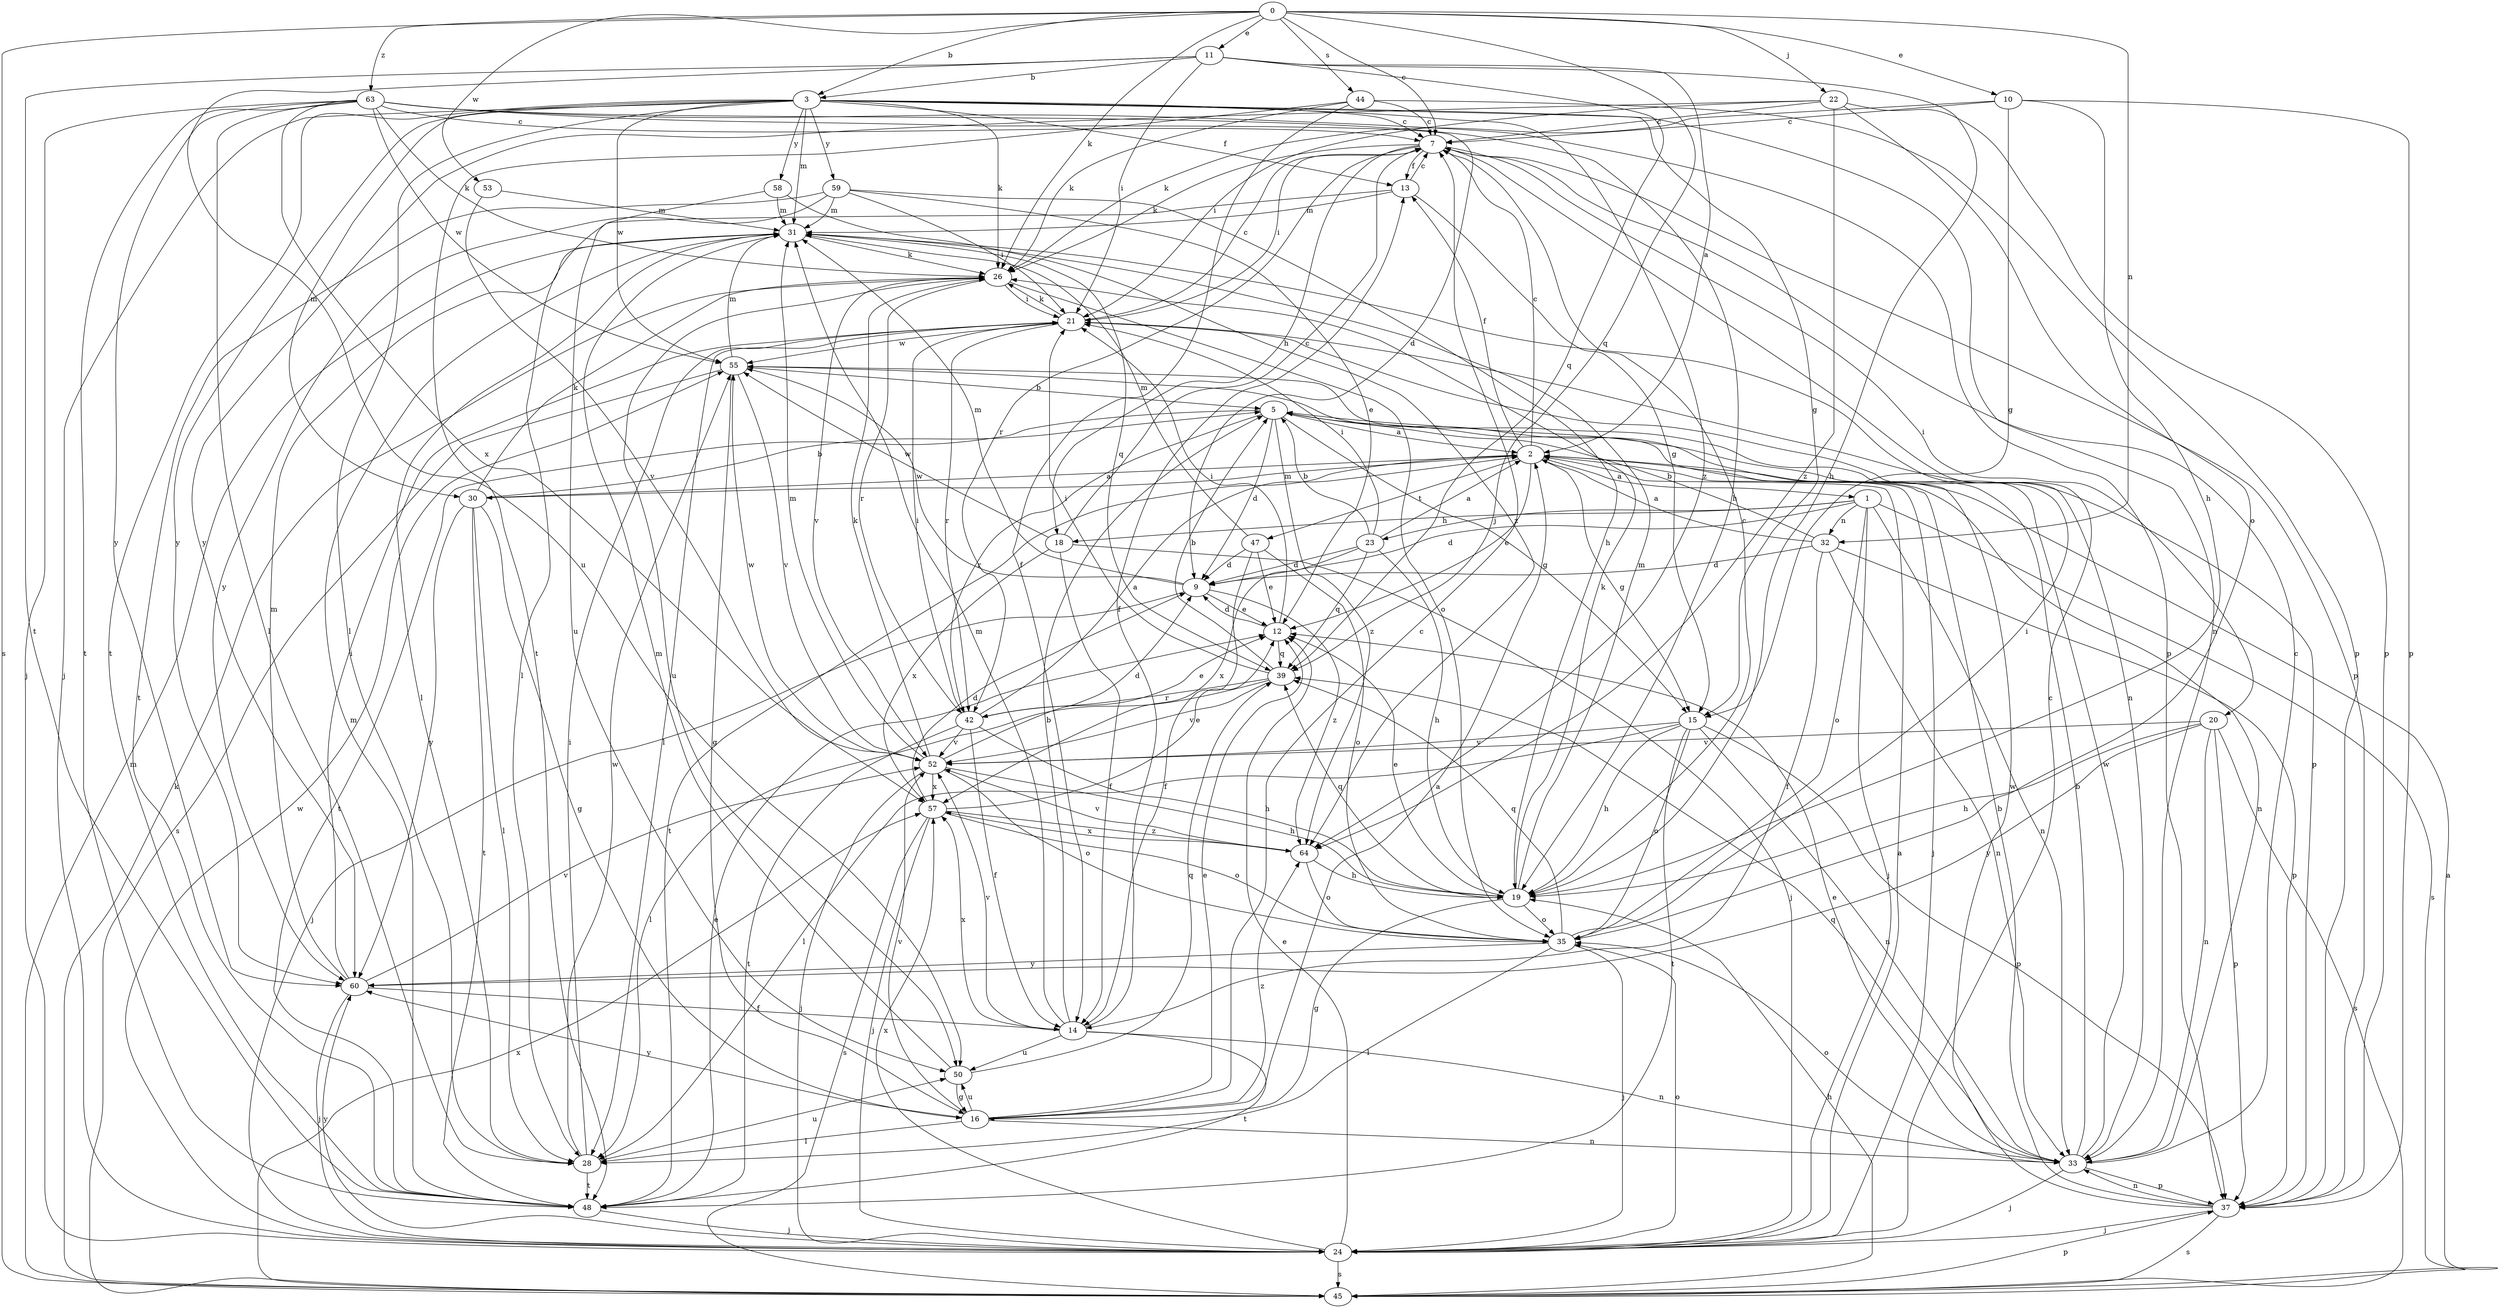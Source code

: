 strict digraph  {
0;
1;
2;
3;
5;
7;
9;
10;
11;
12;
13;
14;
15;
16;
18;
19;
20;
21;
22;
23;
24;
26;
28;
30;
31;
32;
33;
35;
37;
39;
42;
44;
45;
47;
48;
50;
52;
53;
55;
57;
58;
59;
60;
63;
64;
0 -> 3  [label=b];
0 -> 7  [label=c];
0 -> 10  [label=e];
0 -> 11  [label=e];
0 -> 22  [label=j];
0 -> 26  [label=k];
0 -> 32  [label=n];
0 -> 39  [label=q];
0 -> 44  [label=s];
0 -> 45  [label=s];
0 -> 53  [label=w];
0 -> 63  [label=z];
1 -> 9  [label=d];
1 -> 18  [label=h];
1 -> 23  [label=j];
1 -> 24  [label=j];
1 -> 32  [label=n];
1 -> 33  [label=n];
1 -> 35  [label=o];
1 -> 45  [label=s];
2 -> 1  [label=a];
2 -> 7  [label=c];
2 -> 12  [label=e];
2 -> 13  [label=f];
2 -> 15  [label=g];
2 -> 24  [label=j];
2 -> 30  [label=m];
2 -> 33  [label=n];
2 -> 47  [label=t];
2 -> 48  [label=t];
3 -> 7  [label=c];
3 -> 13  [label=f];
3 -> 15  [label=g];
3 -> 24  [label=j];
3 -> 26  [label=k];
3 -> 28  [label=l];
3 -> 30  [label=m];
3 -> 31  [label=m];
3 -> 33  [label=n];
3 -> 48  [label=t];
3 -> 55  [label=w];
3 -> 58  [label=y];
3 -> 59  [label=y];
3 -> 60  [label=y];
3 -> 64  [label=z];
5 -> 2  [label=a];
5 -> 9  [label=d];
5 -> 15  [label=g];
5 -> 42  [label=r];
5 -> 48  [label=t];
5 -> 64  [label=z];
7 -> 13  [label=f];
7 -> 18  [label=h];
7 -> 20  [label=i];
7 -> 21  [label=i];
7 -> 26  [label=k];
7 -> 37  [label=p];
7 -> 42  [label=r];
9 -> 12  [label=e];
9 -> 24  [label=j];
9 -> 31  [label=m];
9 -> 55  [label=w];
9 -> 64  [label=z];
10 -> 7  [label=c];
10 -> 15  [label=g];
10 -> 19  [label=h];
10 -> 26  [label=k];
10 -> 37  [label=p];
11 -> 2  [label=a];
11 -> 3  [label=b];
11 -> 19  [label=h];
11 -> 21  [label=i];
11 -> 39  [label=q];
11 -> 48  [label=t];
11 -> 50  [label=u];
12 -> 9  [label=d];
12 -> 21  [label=i];
12 -> 39  [label=q];
13 -> 7  [label=c];
13 -> 15  [label=g];
13 -> 28  [label=l];
13 -> 31  [label=m];
14 -> 5  [label=b];
14 -> 13  [label=f];
14 -> 31  [label=m];
14 -> 33  [label=n];
14 -> 48  [label=t];
14 -> 50  [label=u];
14 -> 52  [label=v];
14 -> 57  [label=x];
15 -> 19  [label=h];
15 -> 28  [label=l];
15 -> 33  [label=n];
15 -> 35  [label=o];
15 -> 37  [label=p];
15 -> 48  [label=t];
15 -> 52  [label=v];
16 -> 2  [label=a];
16 -> 7  [label=c];
16 -> 12  [label=e];
16 -> 28  [label=l];
16 -> 33  [label=n];
16 -> 50  [label=u];
16 -> 52  [label=v];
16 -> 60  [label=y];
16 -> 64  [label=z];
18 -> 7  [label=c];
18 -> 14  [label=f];
18 -> 24  [label=j];
18 -> 55  [label=w];
18 -> 57  [label=x];
19 -> 7  [label=c];
19 -> 12  [label=e];
19 -> 16  [label=g];
19 -> 26  [label=k];
19 -> 31  [label=m];
19 -> 35  [label=o];
19 -> 39  [label=q];
20 -> 19  [label=h];
20 -> 33  [label=n];
20 -> 37  [label=p];
20 -> 45  [label=s];
20 -> 52  [label=v];
20 -> 60  [label=y];
21 -> 7  [label=c];
21 -> 26  [label=k];
21 -> 28  [label=l];
21 -> 37  [label=p];
21 -> 42  [label=r];
21 -> 55  [label=w];
22 -> 7  [label=c];
22 -> 21  [label=i];
22 -> 35  [label=o];
22 -> 37  [label=p];
22 -> 60  [label=y];
22 -> 64  [label=z];
23 -> 2  [label=a];
23 -> 5  [label=b];
23 -> 9  [label=d];
23 -> 19  [label=h];
23 -> 21  [label=i];
23 -> 39  [label=q];
23 -> 57  [label=x];
24 -> 2  [label=a];
24 -> 7  [label=c];
24 -> 12  [label=e];
24 -> 35  [label=o];
24 -> 45  [label=s];
24 -> 55  [label=w];
24 -> 57  [label=x];
24 -> 60  [label=y];
26 -> 21  [label=i];
26 -> 35  [label=o];
26 -> 42  [label=r];
26 -> 50  [label=u];
26 -> 52  [label=v];
28 -> 21  [label=i];
28 -> 48  [label=t];
28 -> 50  [label=u];
28 -> 55  [label=w];
30 -> 2  [label=a];
30 -> 5  [label=b];
30 -> 16  [label=g];
30 -> 26  [label=k];
30 -> 28  [label=l];
30 -> 48  [label=t];
30 -> 60  [label=y];
31 -> 26  [label=k];
31 -> 28  [label=l];
31 -> 33  [label=n];
31 -> 39  [label=q];
32 -> 2  [label=a];
32 -> 5  [label=b];
32 -> 9  [label=d];
32 -> 14  [label=f];
32 -> 33  [label=n];
32 -> 37  [label=p];
33 -> 5  [label=b];
33 -> 7  [label=c];
33 -> 12  [label=e];
33 -> 24  [label=j];
33 -> 35  [label=o];
33 -> 37  [label=p];
33 -> 39  [label=q];
33 -> 55  [label=w];
35 -> 21  [label=i];
35 -> 24  [label=j];
35 -> 28  [label=l];
35 -> 39  [label=q];
35 -> 60  [label=y];
37 -> 5  [label=b];
37 -> 24  [label=j];
37 -> 33  [label=n];
37 -> 45  [label=s];
37 -> 55  [label=w];
39 -> 5  [label=b];
39 -> 21  [label=i];
39 -> 28  [label=l];
39 -> 42  [label=r];
39 -> 52  [label=v];
42 -> 2  [label=a];
42 -> 12  [label=e];
42 -> 14  [label=f];
42 -> 19  [label=h];
42 -> 21  [label=i];
42 -> 48  [label=t];
42 -> 52  [label=v];
44 -> 7  [label=c];
44 -> 14  [label=f];
44 -> 26  [label=k];
44 -> 37  [label=p];
44 -> 48  [label=t];
45 -> 2  [label=a];
45 -> 19  [label=h];
45 -> 26  [label=k];
45 -> 31  [label=m];
45 -> 37  [label=p];
45 -> 57  [label=x];
47 -> 9  [label=d];
47 -> 12  [label=e];
47 -> 14  [label=f];
47 -> 31  [label=m];
47 -> 35  [label=o];
48 -> 12  [label=e];
48 -> 24  [label=j];
48 -> 31  [label=m];
50 -> 16  [label=g];
50 -> 31  [label=m];
50 -> 39  [label=q];
52 -> 9  [label=d];
52 -> 19  [label=h];
52 -> 24  [label=j];
52 -> 26  [label=k];
52 -> 31  [label=m];
52 -> 35  [label=o];
52 -> 55  [label=w];
52 -> 57  [label=x];
53 -> 31  [label=m];
53 -> 52  [label=v];
55 -> 5  [label=b];
55 -> 16  [label=g];
55 -> 31  [label=m];
55 -> 45  [label=s];
55 -> 52  [label=v];
57 -> 9  [label=d];
57 -> 12  [label=e];
57 -> 24  [label=j];
57 -> 35  [label=o];
57 -> 45  [label=s];
57 -> 64  [label=z];
58 -> 31  [label=m];
58 -> 50  [label=u];
58 -> 64  [label=z];
59 -> 12  [label=e];
59 -> 19  [label=h];
59 -> 21  [label=i];
59 -> 31  [label=m];
59 -> 48  [label=t];
59 -> 60  [label=y];
60 -> 14  [label=f];
60 -> 21  [label=i];
60 -> 24  [label=j];
60 -> 31  [label=m];
60 -> 52  [label=v];
63 -> 7  [label=c];
63 -> 9  [label=d];
63 -> 19  [label=h];
63 -> 24  [label=j];
63 -> 26  [label=k];
63 -> 28  [label=l];
63 -> 37  [label=p];
63 -> 48  [label=t];
63 -> 55  [label=w];
63 -> 57  [label=x];
63 -> 60  [label=y];
64 -> 19  [label=h];
64 -> 35  [label=o];
64 -> 52  [label=v];
64 -> 57  [label=x];
}
